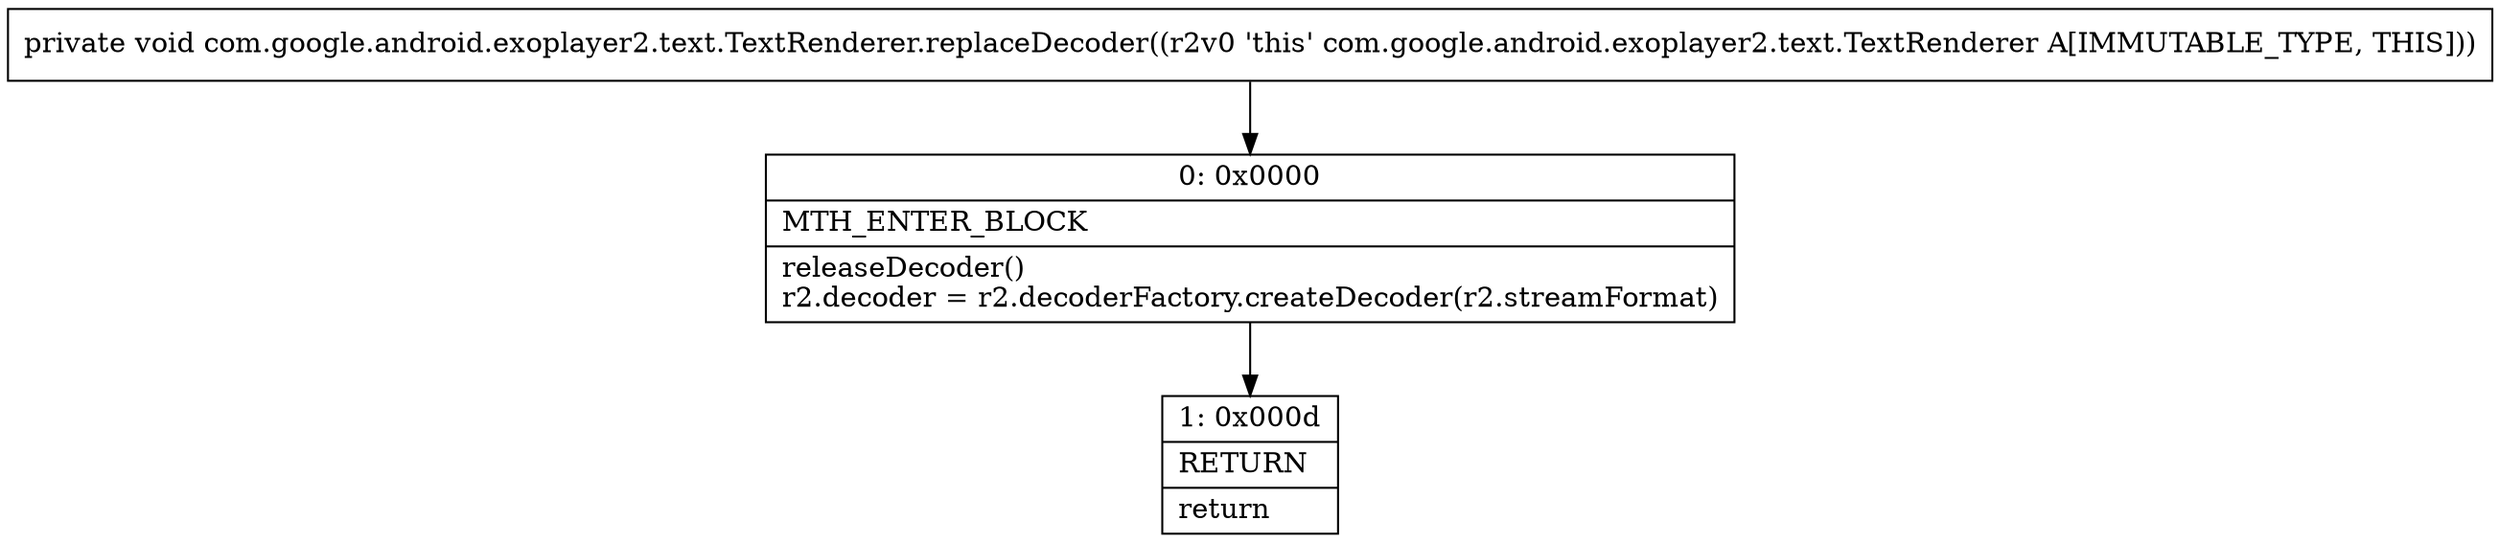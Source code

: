 digraph "CFG forcom.google.android.exoplayer2.text.TextRenderer.replaceDecoder()V" {
Node_0 [shape=record,label="{0\:\ 0x0000|MTH_ENTER_BLOCK\l|releaseDecoder()\lr2.decoder = r2.decoderFactory.createDecoder(r2.streamFormat)\l}"];
Node_1 [shape=record,label="{1\:\ 0x000d|RETURN\l|return\l}"];
MethodNode[shape=record,label="{private void com.google.android.exoplayer2.text.TextRenderer.replaceDecoder((r2v0 'this' com.google.android.exoplayer2.text.TextRenderer A[IMMUTABLE_TYPE, THIS])) }"];
MethodNode -> Node_0;
Node_0 -> Node_1;
}

